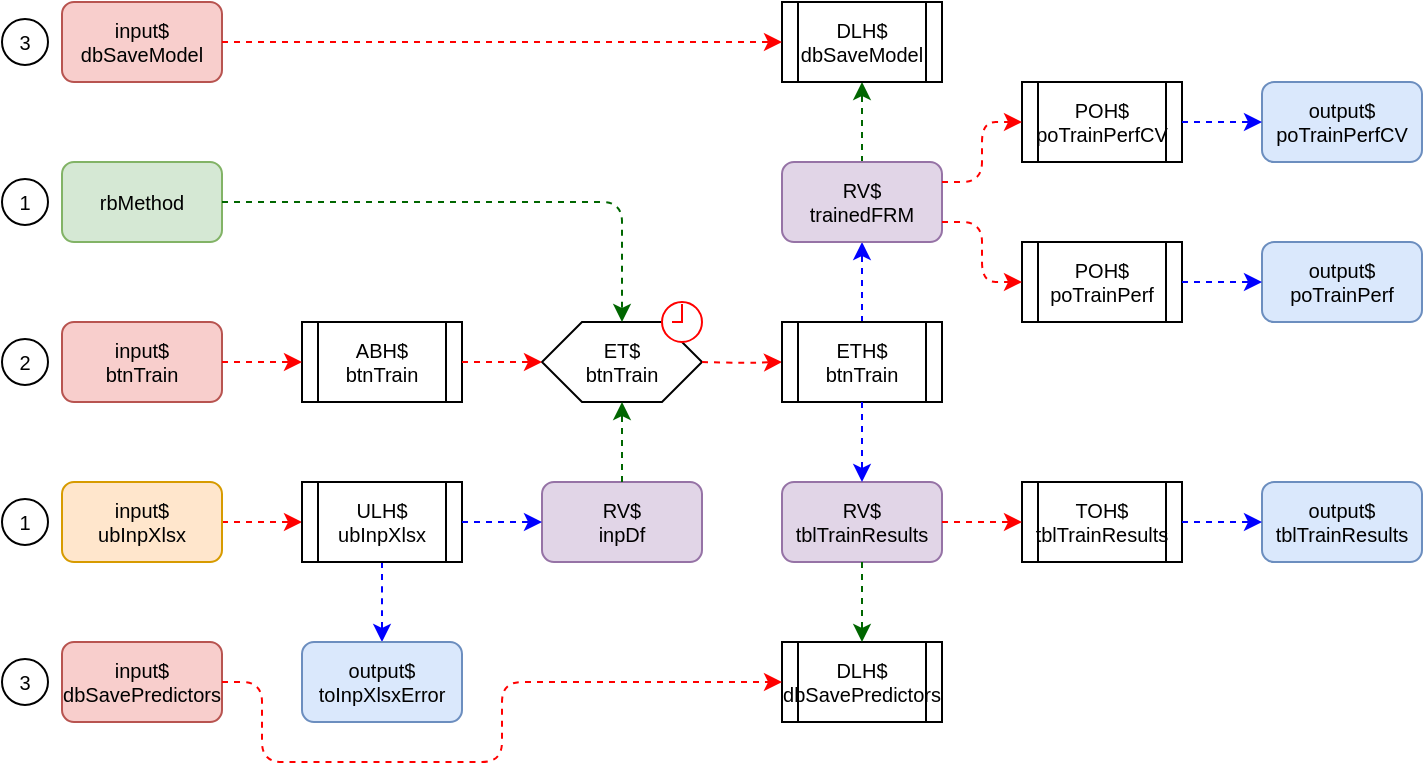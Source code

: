 <mxfile version="20.7.4" type="device"><diagram id="TN7onXZwonejpdnsnH3-" name="Page-1"><mxGraphModel dx="1131" dy="1233" grid="1" gridSize="10" guides="1" tooltips="1" connect="1" arrows="1" fold="1" page="1" pageScale="1" pageWidth="1000" pageHeight="390" math="0" shadow="0"><root><mxCell id="0"/><mxCell id="1" parent="0"/><mxCell id="SYUYxSS5kYhso55slLzQ-5" value="input$&lt;br style=&quot;font-size: 10px;&quot;&gt;btnTrain" style="rounded=1;whiteSpace=wrap;html=1;fillColor=#f8cecc;strokeColor=#b85450;fontSize=10;" parent="1" vertex="1"><mxGeometry x="30" y="160" width="80" height="40" as="geometry"/></mxCell><mxCell id="SYUYxSS5kYhso55slLzQ-68" value="" style="edgeStyle=orthogonalEdgeStyle;shape=connector;rounded=1;orthogonalLoop=1;jettySize=auto;html=1;exitX=1;exitY=0.5;exitDx=0;exitDy=0;entryX=0;entryY=0.5;entryDx=0;entryDy=0;dashed=1;labelBackgroundColor=default;strokeColor=#FF0000;fontFamily=Helvetica;fontSize=10;fontColor=#FF0000;endArrow=classic;fillColor=#fa6800;" parent="1" source="SYUYxSS5kYhso55slLzQ-7" target="U8EScKNlaVJiz4PhlLR4-13" edge="1"><mxGeometry relative="1" as="geometry"><mxPoint x="230" y="257" as="targetPoint"/></mxGeometry></mxCell><mxCell id="SYUYxSS5kYhso55slLzQ-7" value="input$&lt;br style=&quot;font-size: 10px;&quot;&gt;ubInpXlsx" style="rounded=1;whiteSpace=wrap;html=1;fillColor=#ffe6cc;strokeColor=#d79b00;fontSize=10;" parent="1" vertex="1"><mxGeometry x="30" y="240" width="80" height="40" as="geometry"/></mxCell><mxCell id="SYUYxSS5kYhso55slLzQ-22" value="rbMethod" style="rounded=1;whiteSpace=wrap;html=1;fillColor=#d5e8d4;strokeColor=#82b366;fontSize=10;" parent="1" vertex="1"><mxGeometry x="30" y="80" width="80" height="40" as="geometry"/></mxCell><mxCell id="SYUYxSS5kYhso55slLzQ-40" value="RV$&lt;br style=&quot;font-size: 10px;&quot;&gt;inpDf" style="rounded=1;whiteSpace=wrap;html=1;fillColor=#e1d5e7;strokeColor=#9673a6;fontSize=10;" parent="1" vertex="1"><mxGeometry x="270" y="240" width="80" height="40" as="geometry"/></mxCell><mxCell id="SYUYxSS5kYhso55slLzQ-78" value="" style="edgeStyle=orthogonalEdgeStyle;shape=connector;rounded=1;orthogonalLoop=1;jettySize=auto;html=1;exitX=0.5;exitY=1;exitDx=0;exitDy=0;entryX=0.5;entryY=0;entryDx=0;entryDy=0;dashed=1;labelBackgroundColor=default;strokeColor=#0000FF;fontFamily=Helvetica;fontSize=10;fontColor=#0000FF;endArrow=classic;fillColor=#e51400;" parent="1" source="U8EScKNlaVJiz4PhlLR4-13" target="SYUYxSS5kYhso55slLzQ-74" edge="1"><mxGeometry x="0.067" relative="1" as="geometry"><mxPoint as="offset"/><mxPoint x="210" y="257" as="sourcePoint"/><Array as="points"><mxPoint x="190" y="300"/><mxPoint x="190" y="300"/></Array></mxGeometry></mxCell><mxCell id="U8EScKNlaVJiz4PhlLR4-8" value="ABH$&lt;br style=&quot;border-color: var(--border-color); font-size: 10px;&quot;&gt;btnTrain" style="shape=process;whiteSpace=wrap;html=1;backgroundOutline=1;fontSize=10;" parent="1" vertex="1"><mxGeometry x="150" y="160" width="80" height="40" as="geometry"/></mxCell><mxCell id="U8EScKNlaVJiz4PhlLR4-12" value="&lt;span style=&quot;border-color: var(--border-color); font-size: 10px;&quot;&gt;ET$&lt;/span&gt;&lt;br style=&quot;border-color: var(--border-color); font-size: 10px;&quot;&gt;&lt;span style=&quot;border-color: var(--border-color); font-size: 10px;&quot;&gt;btnTrain&lt;/span&gt;" style="shape=hexagon;perimeter=hexagonPerimeter2;whiteSpace=wrap;html=1;fixedSize=1;fontSize=10;" parent="1" vertex="1"><mxGeometry x="270" y="160" width="80" height="40" as="geometry"/></mxCell><mxCell id="U8EScKNlaVJiz4PhlLR4-13" value="&lt;span style=&quot;font-size: 10px;&quot;&gt;ULH$&lt;/span&gt;&lt;br style=&quot;border-color: var(--border-color); font-size: 10px;&quot;&gt;&lt;span style=&quot;font-size: 10px;&quot;&gt;ubInpXlsx&lt;/span&gt;" style="shape=process;whiteSpace=wrap;html=1;backgroundOutline=1;fontSize=10;" parent="1" vertex="1"><mxGeometry x="150" y="240" width="80" height="40" as="geometry"/></mxCell><mxCell id="U8EScKNlaVJiz4PhlLR4-14" value="" style="edgeStyle=orthogonalEdgeStyle;shape=connector;rounded=1;orthogonalLoop=1;jettySize=auto;html=1;exitX=1;exitY=0.5;exitDx=0;exitDy=0;dashed=1;labelBackgroundColor=default;strokeColor=#FF0000;fontFamily=Helvetica;fontSize=10;fontColor=#FF0000;endArrow=classic;fillColor=#fa6800;entryX=0;entryY=0.5;entryDx=0;entryDy=0;" parent="1" source="SYUYxSS5kYhso55slLzQ-5" target="U8EScKNlaVJiz4PhlLR4-8" edge="1"><mxGeometry relative="1" as="geometry"><mxPoint x="110" y="177" as="sourcePoint"/><mxPoint x="140" y="180" as="targetPoint"/></mxGeometry></mxCell><mxCell id="U8EScKNlaVJiz4PhlLR4-15" value="" style="edgeStyle=orthogonalEdgeStyle;shape=connector;rounded=1;orthogonalLoop=1;jettySize=auto;html=1;exitX=1;exitY=0.5;exitDx=0;exitDy=0;entryX=0;entryY=0.5;entryDx=0;entryDy=0;dashed=1;labelBackgroundColor=default;strokeColor=#FF0000;fontFamily=Helvetica;fontSize=10;fontColor=#FF0000;endArrow=classic;fillColor=#fa6800;" parent="1" source="U8EScKNlaVJiz4PhlLR4-8" target="U8EScKNlaVJiz4PhlLR4-12" edge="1"><mxGeometry relative="1" as="geometry"><mxPoint x="230" y="177" as="sourcePoint"/><mxPoint x="350" y="177" as="targetPoint"/></mxGeometry></mxCell><mxCell id="U8EScKNlaVJiz4PhlLR4-19" style="edgeStyle=orthogonalEdgeStyle;shape=connector;rounded=1;orthogonalLoop=1;jettySize=auto;html=1;exitX=0.5;exitY=0;exitDx=0;exitDy=0;dashed=1;labelBackgroundColor=default;strokeColor=#0000FF;fontFamily=Helvetica;fontSize=10;fontColor=#0000FF;endArrow=classic;fillColor=#e51400;entryX=0.5;entryY=1;entryDx=0;entryDy=0;" parent="1" source="U8EScKNlaVJiz4PhlLR4-21" target="KgsT8PrUs-bKnq5PqV4H-1" edge="1"><mxGeometry relative="1" as="geometry"><mxPoint x="440" y="360" as="sourcePoint"/><mxPoint x="510" y="240" as="targetPoint"/></mxGeometry></mxCell><mxCell id="U8EScKNlaVJiz4PhlLR4-20" value="&lt;br style=&quot;font-size: 10px;&quot;&gt;" style="edgeStyle=orthogonalEdgeStyle;shape=connector;rounded=1;orthogonalLoop=1;jettySize=auto;html=1;exitX=1;exitY=0.5;exitDx=0;exitDy=0;dashed=1;labelBackgroundColor=default;strokeColor=#FF0000;fontFamily=Helvetica;fontSize=10;fontColor=#FF0000;endArrow=classic;fillColor=#fa6800;entryX=0;entryY=0.5;entryDx=0;entryDy=0;" parent="1" target="U8EScKNlaVJiz4PhlLR4-21" edge="1"><mxGeometry relative="1" as="geometry"><mxPoint x="350" y="180" as="sourcePoint"/><mxPoint x="430" y="180" as="targetPoint"/></mxGeometry></mxCell><mxCell id="U8EScKNlaVJiz4PhlLR4-21" value="ETH$&lt;br style=&quot;border-color: var(--border-color); font-size: 10px;&quot;&gt;btnTrain" style="shape=process;whiteSpace=wrap;html=1;backgroundOutline=1;fontSize=10;" parent="1" vertex="1"><mxGeometry x="390" y="160" width="80" height="40" as="geometry"/></mxCell><mxCell id="U8EScKNlaVJiz4PhlLR4-40" value="" style="edgeStyle=orthogonalEdgeStyle;rounded=1;orthogonalLoop=1;jettySize=auto;html=1;endArrow=classic;fontSize=10;strokeColor=#006600;fontColor=#006600;dashed=1;startArrow=none;startFill=0;endFill=1;fillColor=#008a00;entryX=0.5;entryY=1;entryDx=0;entryDy=0;exitX=0.5;exitY=0;exitDx=0;exitDy=0;" parent="1" source="SYUYxSS5kYhso55slLzQ-40" target="U8EScKNlaVJiz4PhlLR4-12" edge="1"><mxGeometry x="-0.2" relative="1" as="geometry"><mxPoint x="310" y="250" as="sourcePoint"/><mxPoint x="310" y="230" as="targetPoint"/><Array as="points"/><mxPoint as="offset"/></mxGeometry></mxCell><mxCell id="KgsT8PrUs-bKnq5PqV4H-10" style="edgeStyle=orthogonalEdgeStyle;rounded=1;orthogonalLoop=1;jettySize=auto;html=1;exitX=0.5;exitY=0;exitDx=0;exitDy=0;entryX=0.5;entryY=1;entryDx=0;entryDy=0;strokeColor=#006600;fontSize=10;fontColor=#006600;dashed=1;startArrow=none;startFill=0;endFill=1;fillColor=#008a00;" parent="1" source="KgsT8PrUs-bKnq5PqV4H-1" target="KgsT8PrUs-bKnq5PqV4H-8" edge="1"><mxGeometry relative="1" as="geometry"><mxPoint x="550" y="100" as="sourcePoint"/></mxGeometry></mxCell><mxCell id="KgsT8PrUs-bKnq5PqV4H-1" value="RV$&lt;br style=&quot;font-size: 10px;&quot;&gt;trainedFRM" style="rounded=1;whiteSpace=wrap;html=1;fillColor=#e1d5e7;strokeColor=#9673a6;fontSize=10;" parent="1" vertex="1"><mxGeometry x="390" y="80" width="80" height="40" as="geometry"/></mxCell><mxCell id="SYUYxSS5kYhso55slLzQ-74" value="output$&lt;br style=&quot;border-color: var(--border-color); font-size: 10px;&quot;&gt;toInpXlsxError" style="rounded=1;whiteSpace=wrap;html=1;fillColor=#dae8fc;strokeColor=#6c8ebf;fontSize=10;" parent="1" vertex="1"><mxGeometry x="150" y="320" width="80" height="40" as="geometry"/></mxCell><mxCell id="SYUYxSS5kYhso55slLzQ-77" value="" style="edgeStyle=orthogonalEdgeStyle;shape=connector;rounded=1;orthogonalLoop=1;jettySize=auto;html=1;exitX=1;exitY=0.5;exitDx=0;exitDy=0;entryX=0;entryY=0.5;entryDx=0;entryDy=0;dashed=1;labelBackgroundColor=default;strokeColor=#0000FF;fontFamily=Helvetica;fontSize=10;fontColor=#0000FF;endArrow=classic;fillColor=#e51400;" parent="1" source="U8EScKNlaVJiz4PhlLR4-13" target="SYUYxSS5kYhso55slLzQ-40" edge="1"><mxGeometry relative="1" as="geometry"><mxPoint x="210" y="257" as="sourcePoint"/><Array as="points"><mxPoint x="270" y="260"/></Array></mxGeometry></mxCell><mxCell id="U8EScKNlaVJiz4PhlLR4-17" value="" style="edgeStyle=orthogonalEdgeStyle;rounded=1;orthogonalLoop=1;jettySize=auto;html=1;exitX=1;exitY=0.5;exitDx=0;exitDy=0;endArrow=classic;fontSize=10;strokeColor=#006600;fontColor=#006600;dashed=1;startArrow=none;startFill=0;endFill=1;fillColor=#008a00;entryX=0.5;entryY=0;entryDx=0;entryDy=0;" parent="1" source="SYUYxSS5kYhso55slLzQ-22" target="U8EScKNlaVJiz4PhlLR4-12" edge="1"><mxGeometry relative="1" as="geometry"><Array as="points"/><mxPoint x="510" y="240" as="targetPoint"/></mxGeometry></mxCell><mxCell id="KgsT8PrUs-bKnq5PqV4H-4" value="RV$&lt;br style=&quot;font-size: 10px;&quot;&gt;tblTrainResults" style="rounded=1;whiteSpace=wrap;html=1;fillColor=#e1d5e7;strokeColor=#9673a6;fontSize=10;" parent="1" vertex="1"><mxGeometry x="390" y="240" width="80" height="40" as="geometry"/></mxCell><mxCell id="KgsT8PrUs-bKnq5PqV4H-5" style="edgeStyle=orthogonalEdgeStyle;shape=connector;rounded=1;orthogonalLoop=1;jettySize=auto;html=1;exitX=0.5;exitY=1;exitDx=0;exitDy=0;dashed=1;labelBackgroundColor=default;strokeColor=#0000FF;fontFamily=Helvetica;fontSize=10;fontColor=#0000FF;endArrow=classic;fillColor=#e51400;entryX=0.5;entryY=0;entryDx=0;entryDy=0;" parent="1" source="U8EScKNlaVJiz4PhlLR4-21" target="KgsT8PrUs-bKnq5PqV4H-4" edge="1"><mxGeometry relative="1" as="geometry"><mxPoint x="430" y="240" as="sourcePoint"/><mxPoint x="510" y="240" as="targetPoint"/></mxGeometry></mxCell><mxCell id="KgsT8PrUs-bKnq5PqV4H-6" value="input$&lt;br style=&quot;font-size: 10px;&quot;&gt;dbSaveModel" style="rounded=1;whiteSpace=wrap;html=1;fillColor=#f8cecc;strokeColor=#b85450;fontSize=10;" parent="1" vertex="1"><mxGeometry x="30" width="80" height="40" as="geometry"/></mxCell><mxCell id="KgsT8PrUs-bKnq5PqV4H-7" value="&lt;font style=&quot;font-size: 10px;&quot;&gt;input$&lt;br&gt;dbSavePredictors&lt;/font&gt;" style="rounded=1;whiteSpace=wrap;html=1;fillColor=#f8cecc;strokeColor=#b85450;fontSize=10;" parent="1" vertex="1"><mxGeometry x="30" y="320" width="80" height="40" as="geometry"/></mxCell><mxCell id="KgsT8PrUs-bKnq5PqV4H-8" value="DLH$&lt;br style=&quot;border-color: var(--border-color); font-size: 10px;&quot;&gt;dbSaveModel" style="shape=process;whiteSpace=wrap;html=1;backgroundOutline=1;fontSize=10;" parent="1" vertex="1"><mxGeometry x="390" width="80" height="40" as="geometry"/></mxCell><mxCell id="KgsT8PrUs-bKnq5PqV4H-9" value="DLH$&lt;br style=&quot;border-color: var(--border-color);&quot;&gt;dbSavePredictors" style="shape=process;whiteSpace=wrap;html=1;backgroundOutline=1;fontSize=10;" parent="1" vertex="1"><mxGeometry x="390" y="320" width="80" height="40" as="geometry"/></mxCell><mxCell id="KgsT8PrUs-bKnq5PqV4H-11" style="edgeStyle=orthogonalEdgeStyle;rounded=1;orthogonalLoop=1;jettySize=auto;html=1;exitX=0.5;exitY=1;exitDx=0;exitDy=0;entryX=0.5;entryY=0;entryDx=0;entryDy=0;strokeColor=#006600;fontSize=10;fontColor=#006600;dashed=1;startArrow=none;startFill=0;endFill=1;fillColor=#008a00;" parent="1" source="KgsT8PrUs-bKnq5PqV4H-4" target="KgsT8PrUs-bKnq5PqV4H-9" edge="1"><mxGeometry relative="1" as="geometry"><mxPoint x="590" y="300" as="sourcePoint"/><mxPoint x="670" y="300" as="targetPoint"/></mxGeometry></mxCell><mxCell id="KgsT8PrUs-bKnq5PqV4H-13" value="" style="edgeStyle=orthogonalEdgeStyle;shape=connector;rounded=1;orthogonalLoop=1;jettySize=auto;html=1;entryX=0;entryY=0.5;entryDx=0;entryDy=0;dashed=1;labelBackgroundColor=default;strokeColor=#FF0000;fontFamily=Helvetica;fontSize=10;fontColor=#FF0000;endArrow=classic;fillColor=#e51400;exitX=1;exitY=0.5;exitDx=0;exitDy=0;" parent="1" source="KgsT8PrUs-bKnq5PqV4H-6" target="KgsT8PrUs-bKnq5PqV4H-8" edge="1"><mxGeometry relative="1" as="geometry"><mxPoint x="780" y="210" as="sourcePoint"/><mxPoint x="790" y="260" as="targetPoint"/></mxGeometry></mxCell><mxCell id="KgsT8PrUs-bKnq5PqV4H-14" value="" style="edgeStyle=orthogonalEdgeStyle;shape=connector;rounded=1;orthogonalLoop=1;jettySize=auto;html=1;dashed=1;labelBackgroundColor=default;strokeColor=#FF0000;fontFamily=Helvetica;fontSize=10;fontColor=#FF0000;endArrow=classic;fillColor=#e51400;exitX=1;exitY=0.5;exitDx=0;exitDy=0;" parent="1" source="KgsT8PrUs-bKnq5PqV4H-7" edge="1"><mxGeometry relative="1" as="geometry"><mxPoint x="760" y="280" as="sourcePoint"/><mxPoint x="390" y="340" as="targetPoint"/><Array as="points"><mxPoint x="130" y="340"/><mxPoint x="130" y="380"/><mxPoint x="250" y="380"/><mxPoint x="250" y="340"/></Array></mxGeometry></mxCell><mxCell id="KgsT8PrUs-bKnq5PqV4H-17" value="POH$&lt;br style=&quot;border-color: var(--border-color);&quot;&gt;poTrainPerfCV" style="shape=process;whiteSpace=wrap;html=1;backgroundOutline=1;fontSize=10;" parent="1" vertex="1"><mxGeometry x="510" y="40" width="80" height="40" as="geometry"/></mxCell><mxCell id="KgsT8PrUs-bKnq5PqV4H-18" value="POH$&lt;br style=&quot;border-color: var(--border-color);&quot;&gt;poTrainPerf" style="shape=process;whiteSpace=wrap;html=1;backgroundOutline=1;fontSize=10;" parent="1" vertex="1"><mxGeometry x="510" y="120" width="80" height="40" as="geometry"/></mxCell><mxCell id="KgsT8PrUs-bKnq5PqV4H-20" value="" style="html=1;verticalLabelPosition=bottom;align=center;labelBackgroundColor=#ffffff;verticalAlign=top;strokeWidth=1;strokeColor=#FF0000;shadow=0;dashed=0;shape=mxgraph.ios7.icons.clock;fontSize=10;" parent="1" vertex="1"><mxGeometry x="330" y="150" width="20" height="20" as="geometry"/></mxCell><mxCell id="KgsT8PrUs-bKnq5PqV4H-21" value="" style="edgeStyle=orthogonalEdgeStyle;shape=connector;rounded=1;orthogonalLoop=1;jettySize=auto;html=1;entryX=0;entryY=0.5;entryDx=0;entryDy=0;dashed=1;labelBackgroundColor=default;strokeColor=#FF0000;fontFamily=Helvetica;fontSize=10;fontColor=#FF0000;endArrow=classic;fillColor=#e51400;exitX=1;exitY=0.25;exitDx=0;exitDy=0;" parent="1" source="KgsT8PrUs-bKnq5PqV4H-1" target="KgsT8PrUs-bKnq5PqV4H-17" edge="1"><mxGeometry relative="1" as="geometry"><mxPoint x="590.0" y="110" as="sourcePoint"/><mxPoint x="760" y="80" as="targetPoint"/></mxGeometry></mxCell><mxCell id="KgsT8PrUs-bKnq5PqV4H-22" value="" style="edgeStyle=orthogonalEdgeStyle;shape=connector;rounded=1;orthogonalLoop=1;jettySize=auto;html=1;dashed=1;labelBackgroundColor=default;strokeColor=#FF0000;fontFamily=Helvetica;fontSize=10;fontColor=#FF0000;endArrow=classic;fillColor=#e51400;entryX=0;entryY=0.5;entryDx=0;entryDy=0;exitX=1;exitY=0.75;exitDx=0;exitDy=0;" parent="1" source="KgsT8PrUs-bKnq5PqV4H-1" target="KgsT8PrUs-bKnq5PqV4H-18" edge="1"><mxGeometry relative="1" as="geometry"><mxPoint x="590.0" y="130" as="sourcePoint"/><mxPoint x="630" y="190" as="targetPoint"/></mxGeometry></mxCell><mxCell id="KgsT8PrUs-bKnq5PqV4H-24" value="output$&lt;br style=&quot;border-color: var(--border-color);&quot;&gt;poTrainPerfCV" style="rounded=1;whiteSpace=wrap;html=1;fillColor=#dae8fc;strokeColor=#6c8ebf;fontSize=10;" parent="1" vertex="1"><mxGeometry x="630" y="40" width="80" height="40" as="geometry"/></mxCell><mxCell id="KgsT8PrUs-bKnq5PqV4H-25" value="output$&lt;br style=&quot;border-color: var(--border-color);&quot;&gt;poTrainPerf" style="rounded=1;whiteSpace=wrap;html=1;fillColor=#dae8fc;strokeColor=#6c8ebf;fontSize=10;" parent="1" vertex="1"><mxGeometry x="630" y="120" width="80" height="40" as="geometry"/></mxCell><mxCell id="KgsT8PrUs-bKnq5PqV4H-26" style="edgeStyle=orthogonalEdgeStyle;shape=connector;rounded=1;orthogonalLoop=1;jettySize=auto;html=1;dashed=1;labelBackgroundColor=default;strokeColor=#0000FF;fontFamily=Helvetica;fontSize=10;fontColor=#0000FF;endArrow=classic;fillColor=#e51400;entryX=0;entryY=0.5;entryDx=0;entryDy=0;exitX=1;exitY=0.5;exitDx=0;exitDy=0;" parent="1" source="KgsT8PrUs-bKnq5PqV4H-18" target="KgsT8PrUs-bKnq5PqV4H-25" edge="1"><mxGeometry relative="1" as="geometry"><mxPoint x="730" y="130" as="sourcePoint"/><mxPoint x="750" y="120" as="targetPoint"/></mxGeometry></mxCell><mxCell id="KgsT8PrUs-bKnq5PqV4H-27" style="edgeStyle=orthogonalEdgeStyle;shape=connector;rounded=1;orthogonalLoop=1;jettySize=auto;html=1;dashed=1;labelBackgroundColor=default;strokeColor=#0000FF;fontFamily=Helvetica;fontSize=10;fontColor=#0000FF;endArrow=classic;fillColor=#e51400;exitX=1;exitY=0.5;exitDx=0;exitDy=0;entryX=0;entryY=0.5;entryDx=0;entryDy=0;" parent="1" source="KgsT8PrUs-bKnq5PqV4H-17" target="KgsT8PrUs-bKnq5PqV4H-24" edge="1"><mxGeometry relative="1" as="geometry"><mxPoint x="720" y="160" as="sourcePoint"/><mxPoint x="730" y="120" as="targetPoint"/></mxGeometry></mxCell><mxCell id="KgsT8PrUs-bKnq5PqV4H-29" value="output$&lt;br&gt;tblTrainResults" style="rounded=1;whiteSpace=wrap;html=1;fillColor=#dae8fc;strokeColor=#6c8ebf;fontSize=10;" parent="1" vertex="1"><mxGeometry x="630" y="240" width="80" height="40" as="geometry"/></mxCell><mxCell id="KgsT8PrUs-bKnq5PqV4H-31" value="TOH$&lt;br style=&quot;border-color: var(--border-color);&quot;&gt;tblTrainResults" style="shape=process;whiteSpace=wrap;html=1;backgroundOutline=1;fontSize=10;" parent="1" vertex="1"><mxGeometry x="510" y="240" width="80" height="40" as="geometry"/></mxCell><mxCell id="KgsT8PrUs-bKnq5PqV4H-32" style="edgeStyle=orthogonalEdgeStyle;shape=connector;rounded=1;orthogonalLoop=1;jettySize=auto;html=1;dashed=1;labelBackgroundColor=default;strokeColor=#0000FF;fontFamily=Helvetica;fontSize=10;fontColor=#0000FF;endArrow=classic;fillColor=#e51400;entryX=0;entryY=0.5;entryDx=0;entryDy=0;exitX=1;exitY=0.5;exitDx=0;exitDy=0;" parent="1" source="KgsT8PrUs-bKnq5PqV4H-31" target="KgsT8PrUs-bKnq5PqV4H-29" edge="1"><mxGeometry relative="1" as="geometry"><mxPoint x="720" y="200" as="sourcePoint"/><mxPoint x="740" y="240" as="targetPoint"/></mxGeometry></mxCell><mxCell id="KgsT8PrUs-bKnq5PqV4H-33" value="" style="edgeStyle=orthogonalEdgeStyle;shape=connector;rounded=1;orthogonalLoop=1;jettySize=auto;html=1;dashed=1;labelBackgroundColor=default;strokeColor=#FF0000;fontFamily=Helvetica;fontSize=10;fontColor=#FF0000;endArrow=classic;fillColor=#e51400;entryX=0;entryY=0.5;entryDx=0;entryDy=0;exitX=1;exitY=0.5;exitDx=0;exitDy=0;" parent="1" source="KgsT8PrUs-bKnq5PqV4H-4" target="KgsT8PrUs-bKnq5PqV4H-31" edge="1"><mxGeometry relative="1" as="geometry"><mxPoint x="600.0" y="280" as="sourcePoint"/><mxPoint x="640" y="300" as="targetPoint"/></mxGeometry></mxCell><mxCell id="KgsT8PrUs-bKnq5PqV4H-34" value="1" style="ellipse;whiteSpace=wrap;html=1;aspect=fixed;strokeColor=#000000;strokeWidth=1;fontSize=10;" parent="1" vertex="1"><mxGeometry y="248.5" width="23" height="23" as="geometry"/></mxCell><mxCell id="KgsT8PrUs-bKnq5PqV4H-35" value="1" style="ellipse;whiteSpace=wrap;html=1;aspect=fixed;strokeColor=#000000;strokeWidth=1;fontSize=10;" parent="1" vertex="1"><mxGeometry y="88.5" width="23" height="23" as="geometry"/></mxCell><mxCell id="KgsT8PrUs-bKnq5PqV4H-36" value="2" style="ellipse;whiteSpace=wrap;html=1;aspect=fixed;strokeColor=#000000;strokeWidth=1;fontSize=10;" parent="1" vertex="1"><mxGeometry y="168.5" width="23" height="23" as="geometry"/></mxCell><mxCell id="KgsT8PrUs-bKnq5PqV4H-37" value="3" style="ellipse;whiteSpace=wrap;html=1;aspect=fixed;strokeColor=#000000;strokeWidth=1;fontSize=10;" parent="1" vertex="1"><mxGeometry y="8.5" width="23" height="23" as="geometry"/></mxCell><mxCell id="KgsT8PrUs-bKnq5PqV4H-38" value="3" style="ellipse;whiteSpace=wrap;html=1;aspect=fixed;strokeColor=#000000;strokeWidth=1;fontSize=10;" parent="1" vertex="1"><mxGeometry y="328.5" width="23" height="23" as="geometry"/></mxCell></root></mxGraphModel></diagram></mxfile>